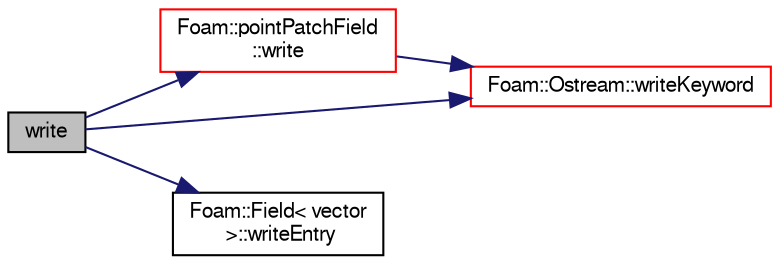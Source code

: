 digraph "write"
{
  bgcolor="transparent";
  edge [fontname="FreeSans",fontsize="10",labelfontname="FreeSans",labelfontsize="10"];
  node [fontname="FreeSans",fontsize="10",shape=record];
  rankdir="LR";
  Node1 [label="write",height=0.2,width=0.4,color="black", fillcolor="grey75", style="filled" fontcolor="black"];
  Node1 -> Node2 [color="midnightblue",fontsize="10",style="solid",fontname="FreeSans"];
  Node2 [label="Foam::pointPatchField\l::write",height=0.2,width=0.4,color="red",URL="$a01838.html#a0941061ad5a26be83b4107d05750ace6",tooltip="Write. "];
  Node2 -> Node3 [color="midnightblue",fontsize="10",style="solid",fontname="FreeSans"];
  Node3 [label="Foam::Ostream::writeKeyword",height=0.2,width=0.4,color="red",URL="$a01687.html#a3c58b2bb9174ea3c4a5fa58095d1290e",tooltip="Write the keyword followed by an appropriate indentation. "];
  Node1 -> Node4 [color="midnightblue",fontsize="10",style="solid",fontname="FreeSans"];
  Node4 [label="Foam::Field\< vector\l \>::writeEntry",height=0.2,width=0.4,color="black",URL="$a00733.html#a37ca48bb95f2d19dd4468d303314fe3c",tooltip="Write the field as a dictionary entry. "];
  Node1 -> Node3 [color="midnightblue",fontsize="10",style="solid",fontname="FreeSans"];
}
